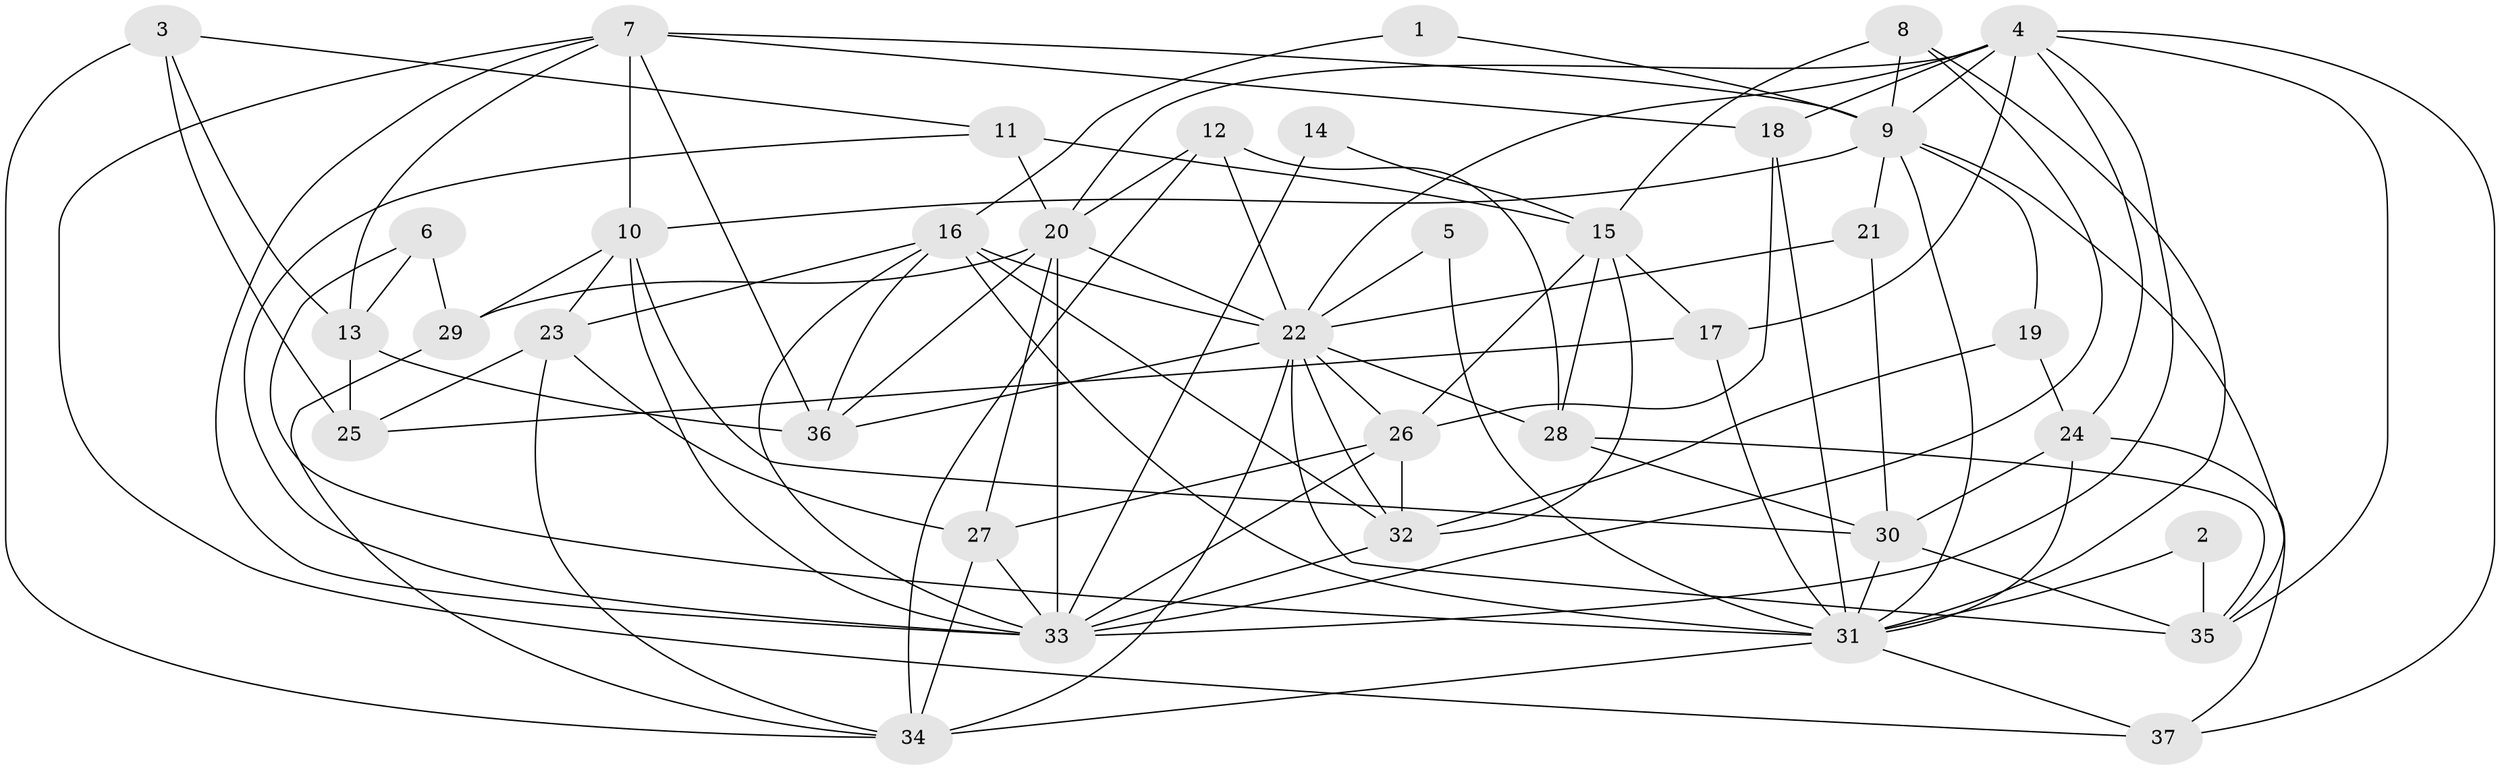 // original degree distribution, {3: 0.2876712328767123, 2: 0.0821917808219178, 4: 0.3561643835616438, 5: 0.1780821917808219, 7: 0.0273972602739726, 6: 0.0410958904109589, 8: 0.0273972602739726}
// Generated by graph-tools (version 1.1) at 2025/50/03/09/25 03:50:02]
// undirected, 37 vertices, 101 edges
graph export_dot {
graph [start="1"]
  node [color=gray90,style=filled];
  1;
  2;
  3;
  4;
  5;
  6;
  7;
  8;
  9;
  10;
  11;
  12;
  13;
  14;
  15;
  16;
  17;
  18;
  19;
  20;
  21;
  22;
  23;
  24;
  25;
  26;
  27;
  28;
  29;
  30;
  31;
  32;
  33;
  34;
  35;
  36;
  37;
  1 -- 9 [weight=1.0];
  1 -- 16 [weight=1.0];
  2 -- 31 [weight=1.0];
  2 -- 35 [weight=2.0];
  3 -- 11 [weight=1.0];
  3 -- 13 [weight=1.0];
  3 -- 25 [weight=1.0];
  3 -- 34 [weight=1.0];
  4 -- 9 [weight=1.0];
  4 -- 17 [weight=1.0];
  4 -- 18 [weight=1.0];
  4 -- 20 [weight=1.0];
  4 -- 22 [weight=1.0];
  4 -- 24 [weight=1.0];
  4 -- 33 [weight=1.0];
  4 -- 35 [weight=1.0];
  4 -- 37 [weight=1.0];
  5 -- 22 [weight=1.0];
  5 -- 31 [weight=1.0];
  6 -- 13 [weight=1.0];
  6 -- 29 [weight=1.0];
  6 -- 31 [weight=1.0];
  7 -- 9 [weight=1.0];
  7 -- 10 [weight=1.0];
  7 -- 13 [weight=1.0];
  7 -- 18 [weight=1.0];
  7 -- 33 [weight=1.0];
  7 -- 36 [weight=1.0];
  7 -- 37 [weight=1.0];
  8 -- 9 [weight=1.0];
  8 -- 15 [weight=1.0];
  8 -- 31 [weight=1.0];
  8 -- 33 [weight=1.0];
  9 -- 10 [weight=1.0];
  9 -- 19 [weight=1.0];
  9 -- 21 [weight=1.0];
  9 -- 31 [weight=1.0];
  9 -- 35 [weight=1.0];
  10 -- 23 [weight=1.0];
  10 -- 29 [weight=1.0];
  10 -- 30 [weight=1.0];
  10 -- 33 [weight=1.0];
  11 -- 15 [weight=1.0];
  11 -- 20 [weight=2.0];
  11 -- 33 [weight=1.0];
  12 -- 20 [weight=1.0];
  12 -- 22 [weight=1.0];
  12 -- 28 [weight=1.0];
  12 -- 34 [weight=1.0];
  13 -- 25 [weight=1.0];
  13 -- 36 [weight=1.0];
  14 -- 15 [weight=1.0];
  14 -- 33 [weight=1.0];
  15 -- 17 [weight=1.0];
  15 -- 26 [weight=1.0];
  15 -- 28 [weight=1.0];
  15 -- 32 [weight=1.0];
  16 -- 22 [weight=1.0];
  16 -- 23 [weight=1.0];
  16 -- 31 [weight=1.0];
  16 -- 32 [weight=1.0];
  16 -- 33 [weight=1.0];
  16 -- 36 [weight=1.0];
  17 -- 25 [weight=1.0];
  17 -- 31 [weight=1.0];
  18 -- 26 [weight=1.0];
  18 -- 31 [weight=1.0];
  19 -- 24 [weight=1.0];
  19 -- 32 [weight=1.0];
  20 -- 22 [weight=1.0];
  20 -- 27 [weight=2.0];
  20 -- 29 [weight=1.0];
  20 -- 33 [weight=1.0];
  20 -- 36 [weight=1.0];
  21 -- 22 [weight=1.0];
  21 -- 30 [weight=1.0];
  22 -- 26 [weight=1.0];
  22 -- 28 [weight=1.0];
  22 -- 32 [weight=1.0];
  22 -- 34 [weight=2.0];
  22 -- 35 [weight=1.0];
  22 -- 36 [weight=1.0];
  23 -- 25 [weight=1.0];
  23 -- 27 [weight=1.0];
  23 -- 34 [weight=1.0];
  24 -- 30 [weight=1.0];
  24 -- 31 [weight=1.0];
  24 -- 37 [weight=1.0];
  26 -- 27 [weight=1.0];
  26 -- 32 [weight=1.0];
  26 -- 33 [weight=1.0];
  27 -- 33 [weight=1.0];
  27 -- 34 [weight=1.0];
  28 -- 30 [weight=1.0];
  28 -- 35 [weight=1.0];
  29 -- 34 [weight=1.0];
  30 -- 31 [weight=1.0];
  30 -- 35 [weight=1.0];
  31 -- 34 [weight=1.0];
  31 -- 37 [weight=1.0];
  32 -- 33 [weight=1.0];
}
